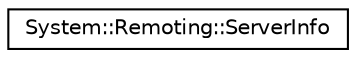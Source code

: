 digraph G
{
  edge [fontname="Helvetica",fontsize="10",labelfontname="Helvetica",labelfontsize="10"];
  node [fontname="Helvetica",fontsize="10",shape=record];
  rankdir="LR";
  Node1 [label="System::Remoting::ServerInfo",height=0.2,width=0.4,color="black", fillcolor="white", style="filled",URL="$class_system_1_1_remoting_1_1_server_info.html"];
}
